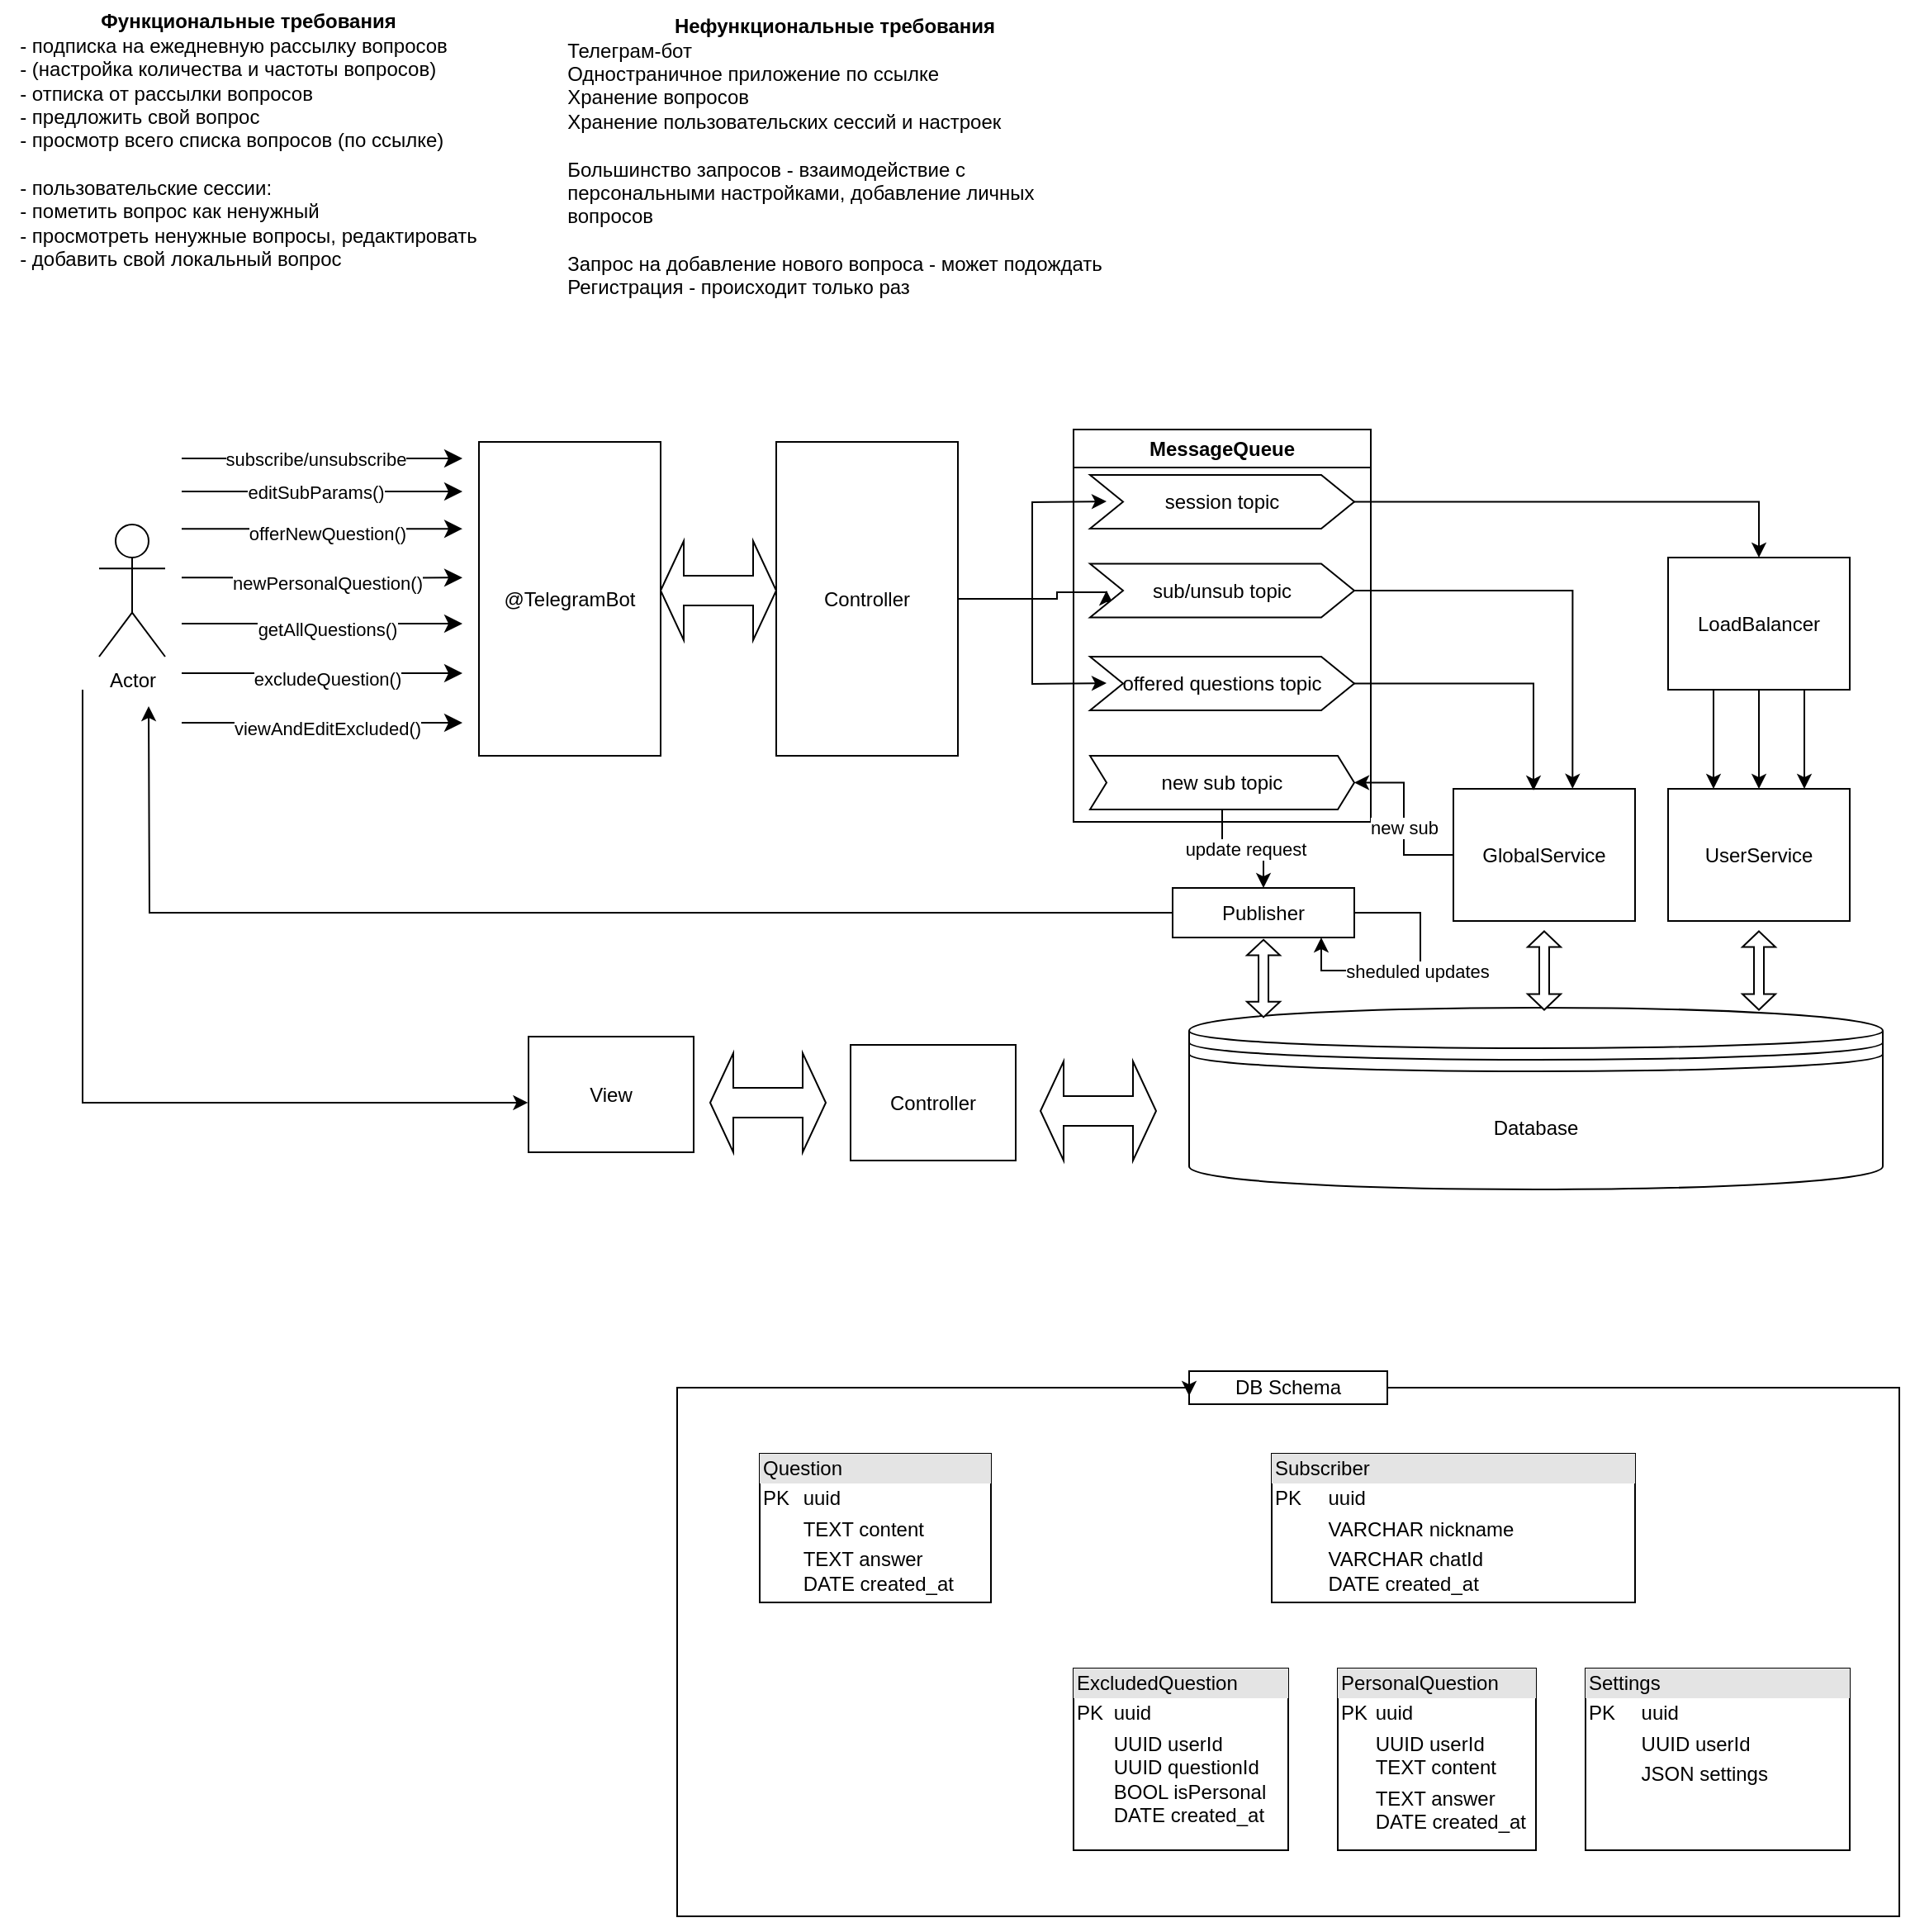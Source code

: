 <mxfile version="24.7.10">
  <diagram name="Страница — 1" id="NHzT-cjriv-6d1ryG_HA">
    <mxGraphModel dx="1235" dy="665" grid="1" gridSize="10" guides="1" tooltips="1" connect="1" arrows="1" fold="1" page="1" pageScale="1" pageWidth="1169" pageHeight="827" math="0" shadow="0">
      <root>
        <mxCell id="0" />
        <mxCell id="1" parent="0" />
        <mxCell id="unwX76k_dKx1Uzxo_52H-95" value="Database" style="shape=datastore;whiteSpace=wrap;html=1;" vertex="1" parent="1">
          <mxGeometry x="720" y="620" width="420" height="110" as="geometry" />
        </mxCell>
        <mxCell id="unwX76k_dKx1Uzxo_52H-1" value="&lt;b&gt;Функциональные требования&lt;/b&gt;&lt;div style=&quot;text-align: left;&quot;&gt;- подписка на ежедневную рассылку вопросов&lt;/div&gt;&lt;div style=&quot;text-align: left;&quot;&gt;- (настройка количества и частоты вопросов)&lt;/div&gt;&lt;div style=&quot;text-align: left;&quot;&gt;- отписка от рассылки вопросов&lt;/div&gt;&lt;div style=&quot;text-align: left;&quot;&gt;- предложить свой вопрос&lt;/div&gt;&lt;div style=&quot;text-align: left;&quot;&gt;- просмотр всего списка вопросов (по ссылке)&lt;/div&gt;&lt;div style=&quot;text-align: left;&quot;&gt;&lt;br&gt;&lt;/div&gt;&lt;div style=&quot;text-align: left;&quot;&gt;- пользовательские сессии:&lt;/div&gt;&lt;div style=&quot;text-align: left;&quot;&gt;- пометить вопрос как ненужный&lt;/div&gt;&lt;div style=&quot;text-align: left;&quot;&gt;- просмотреть ненужные вопросы, редактировать&lt;/div&gt;&lt;div style=&quot;text-align: left;&quot;&gt;- добавить свой локальный вопрос&lt;/div&gt;" style="text;html=1;align=center;verticalAlign=middle;resizable=0;points=[];autosize=1;strokeColor=none;fillColor=none;" vertex="1" parent="1">
          <mxGeometry y="10" width="300" height="170" as="geometry" />
        </mxCell>
        <mxCell id="unwX76k_dKx1Uzxo_52H-2" value="&lt;b&gt;Нефункциональные требования&lt;/b&gt;&lt;div style=&quot;text-align: left;&quot;&gt;Телеграм-бот&lt;/div&gt;&lt;div style=&quot;text-align: left;&quot;&gt;Одностраничное приложение по ссылке&lt;/div&gt;&lt;div style=&quot;text-align: left;&quot;&gt;Хранение вопросов&lt;/div&gt;&lt;div style=&quot;text-align: left;&quot;&gt;Хранение пользовательских сессий и настроек&lt;/div&gt;&lt;div style=&quot;text-align: left;&quot;&gt;&lt;br&gt;&lt;/div&gt;&lt;div style=&quot;text-align: left;&quot;&gt;Большинство запросов - взаимодействие с&lt;/div&gt;&lt;div style=&quot;text-align: left;&quot;&gt;персональными настройками, добавление личных&lt;/div&gt;&lt;div style=&quot;text-align: left;&quot;&gt;вопросов&lt;/div&gt;&lt;div style=&quot;text-align: left;&quot;&gt;&lt;br&gt;&lt;/div&gt;&lt;div style=&quot;text-align: left;&quot;&gt;Запрос на добавление нового вопроса - может подождать&lt;/div&gt;&lt;div style=&quot;text-align: left;&quot;&gt;Регистрация - происходит только раз&lt;/div&gt;" style="text;html=1;align=center;verticalAlign=middle;resizable=0;points=[];autosize=1;strokeColor=none;fillColor=none;" vertex="1" parent="1">
          <mxGeometry x="330" y="10" width="350" height="190" as="geometry" />
        </mxCell>
        <mxCell id="unwX76k_dKx1Uzxo_52H-58" style="edgeStyle=orthogonalEdgeStyle;rounded=0;orthogonalLoop=1;jettySize=auto;html=1;entryX=-0.003;entryY=0.571;entryDx=0;entryDy=0;entryPerimeter=0;" edge="1" parent="1" target="unwX76k_dKx1Uzxo_52H-56">
          <mxGeometry relative="1" as="geometry">
            <mxPoint x="50" y="427.5" as="sourcePoint" />
            <Array as="points">
              <mxPoint x="50" y="677.5" />
            </Array>
          </mxGeometry>
        </mxCell>
        <mxCell id="unwX76k_dKx1Uzxo_52H-3" value="Actor" style="shape=umlActor;verticalLabelPosition=bottom;verticalAlign=top;html=1;" vertex="1" parent="1">
          <mxGeometry x="60" y="327.5" width="40" height="80" as="geometry" />
        </mxCell>
        <mxCell id="unwX76k_dKx1Uzxo_52H-6" value="@TelegramBot" style="html=1;whiteSpace=wrap;" vertex="1" parent="1">
          <mxGeometry x="290" y="277.5" width="110" height="190" as="geometry" />
        </mxCell>
        <mxCell id="unwX76k_dKx1Uzxo_52H-8" value="" style="edgeStyle=segmentEdgeStyle;endArrow=classic;html=1;curved=0;rounded=0;endSize=8;startSize=8;" edge="1" parent="1">
          <mxGeometry width="50" height="50" relative="1" as="geometry">
            <mxPoint x="110" y="307.5" as="sourcePoint" />
            <mxPoint x="280" y="307.5" as="targetPoint" />
            <Array as="points">
              <mxPoint x="250" y="307.5" />
            </Array>
          </mxGeometry>
        </mxCell>
        <mxCell id="unwX76k_dKx1Uzxo_52H-9" value="editSubParams()" style="edgeLabel;html=1;align=center;verticalAlign=middle;resizable=0;points=[];" vertex="1" connectable="0" parent="unwX76k_dKx1Uzxo_52H-8">
          <mxGeometry x="0.031" y="-3" relative="1" as="geometry">
            <mxPoint x="-7" y="-3" as="offset" />
          </mxGeometry>
        </mxCell>
        <mxCell id="unwX76k_dKx1Uzxo_52H-10" value="" style="edgeStyle=segmentEdgeStyle;endArrow=classic;html=1;curved=0;rounded=0;endSize=8;startSize=8;" edge="1" parent="1">
          <mxGeometry width="50" height="50" relative="1" as="geometry">
            <mxPoint x="110" y="330.08" as="sourcePoint" />
            <mxPoint x="280" y="330.08" as="targetPoint" />
            <Array as="points">
              <mxPoint x="250" y="330.08" />
            </Array>
          </mxGeometry>
        </mxCell>
        <mxCell id="unwX76k_dKx1Uzxo_52H-11" value="offerNewQuestion()" style="edgeLabel;html=1;align=center;verticalAlign=middle;resizable=0;points=[];" vertex="1" connectable="0" parent="unwX76k_dKx1Uzxo_52H-10">
          <mxGeometry x="0.031" y="-3" relative="1" as="geometry">
            <mxPoint as="offset" />
          </mxGeometry>
        </mxCell>
        <mxCell id="unwX76k_dKx1Uzxo_52H-12" value="" style="edgeStyle=segmentEdgeStyle;endArrow=classic;html=1;curved=0;rounded=0;endSize=8;startSize=8;" edge="1" parent="1">
          <mxGeometry width="50" height="50" relative="1" as="geometry">
            <mxPoint x="110" y="359.67" as="sourcePoint" />
            <mxPoint x="280" y="359.67" as="targetPoint" />
            <Array as="points">
              <mxPoint x="250" y="359.67" />
            </Array>
          </mxGeometry>
        </mxCell>
        <mxCell id="unwX76k_dKx1Uzxo_52H-13" value="newPersonalQuestion()" style="edgeLabel;html=1;align=center;verticalAlign=middle;resizable=0;points=[];" vertex="1" connectable="0" parent="unwX76k_dKx1Uzxo_52H-12">
          <mxGeometry x="0.031" y="-3" relative="1" as="geometry">
            <mxPoint as="offset" />
          </mxGeometry>
        </mxCell>
        <mxCell id="unwX76k_dKx1Uzxo_52H-14" value="" style="edgeStyle=segmentEdgeStyle;endArrow=classic;html=1;curved=0;rounded=0;endSize=8;startSize=8;" edge="1" parent="1">
          <mxGeometry width="50" height="50" relative="1" as="geometry">
            <mxPoint x="110" y="387.5" as="sourcePoint" />
            <mxPoint x="280" y="387.5" as="targetPoint" />
            <Array as="points">
              <mxPoint x="250" y="387.5" />
            </Array>
          </mxGeometry>
        </mxCell>
        <mxCell id="unwX76k_dKx1Uzxo_52H-15" value="getAllQuestions()" style="edgeLabel;html=1;align=center;verticalAlign=middle;resizable=0;points=[];" vertex="1" connectable="0" parent="unwX76k_dKx1Uzxo_52H-14">
          <mxGeometry x="0.031" y="-3" relative="1" as="geometry">
            <mxPoint as="offset" />
          </mxGeometry>
        </mxCell>
        <mxCell id="unwX76k_dKx1Uzxo_52H-16" value="" style="edgeStyle=segmentEdgeStyle;endArrow=classic;html=1;curved=0;rounded=0;endSize=8;startSize=8;" edge="1" parent="1">
          <mxGeometry width="50" height="50" relative="1" as="geometry">
            <mxPoint x="110" y="417.5" as="sourcePoint" />
            <mxPoint x="280" y="417.5" as="targetPoint" />
            <Array as="points">
              <mxPoint x="250" y="417.5" />
            </Array>
          </mxGeometry>
        </mxCell>
        <mxCell id="unwX76k_dKx1Uzxo_52H-17" value="excludeQuestion()" style="edgeLabel;html=1;align=center;verticalAlign=middle;resizable=0;points=[];" vertex="1" connectable="0" parent="unwX76k_dKx1Uzxo_52H-16">
          <mxGeometry x="0.031" y="-3" relative="1" as="geometry">
            <mxPoint as="offset" />
          </mxGeometry>
        </mxCell>
        <mxCell id="unwX76k_dKx1Uzxo_52H-19" value="" style="edgeStyle=segmentEdgeStyle;endArrow=classic;html=1;curved=0;rounded=0;endSize=8;startSize=8;" edge="1" parent="1">
          <mxGeometry width="50" height="50" relative="1" as="geometry">
            <mxPoint x="110" y="447.5" as="sourcePoint" />
            <mxPoint x="280" y="447.5" as="targetPoint" />
            <Array as="points">
              <mxPoint x="250" y="447.5" />
            </Array>
          </mxGeometry>
        </mxCell>
        <mxCell id="unwX76k_dKx1Uzxo_52H-20" value="viewAndEditExcluded()" style="edgeLabel;html=1;align=center;verticalAlign=middle;resizable=0;points=[];" vertex="1" connectable="0" parent="unwX76k_dKx1Uzxo_52H-19">
          <mxGeometry x="0.031" y="-3" relative="1" as="geometry">
            <mxPoint as="offset" />
          </mxGeometry>
        </mxCell>
        <mxCell id="unwX76k_dKx1Uzxo_52H-81" style="edgeStyle=orthogonalEdgeStyle;rounded=0;orthogonalLoop=1;jettySize=auto;html=1;exitX=1;exitY=0.5;exitDx=0;exitDy=0;" edge="1" parent="1" source="unwX76k_dKx1Uzxo_52H-21">
          <mxGeometry relative="1" as="geometry">
            <mxPoint x="670" y="313.5" as="targetPoint" />
          </mxGeometry>
        </mxCell>
        <mxCell id="unwX76k_dKx1Uzxo_52H-82" style="edgeStyle=orthogonalEdgeStyle;rounded=0;orthogonalLoop=1;jettySize=auto;html=1;exitX=1;exitY=0.5;exitDx=0;exitDy=0;" edge="1" parent="1" source="unwX76k_dKx1Uzxo_52H-21">
          <mxGeometry relative="1" as="geometry">
            <mxPoint x="670" y="367.5" as="targetPoint" />
            <Array as="points">
              <mxPoint x="640" y="372.5" />
              <mxPoint x="640" y="368.5" />
              <mxPoint x="670" y="368.5" />
            </Array>
          </mxGeometry>
        </mxCell>
        <mxCell id="unwX76k_dKx1Uzxo_52H-83" style="edgeStyle=orthogonalEdgeStyle;rounded=0;orthogonalLoop=1;jettySize=auto;html=1;exitX=1;exitY=0.5;exitDx=0;exitDy=0;" edge="1" parent="1" source="unwX76k_dKx1Uzxo_52H-21">
          <mxGeometry relative="1" as="geometry">
            <mxPoint x="670" y="423.5" as="targetPoint" />
          </mxGeometry>
        </mxCell>
        <mxCell id="unwX76k_dKx1Uzxo_52H-21" value="Controller" style="html=1;whiteSpace=wrap;" vertex="1" parent="1">
          <mxGeometry x="470" y="277.5" width="110" height="190" as="geometry" />
        </mxCell>
        <mxCell id="unwX76k_dKx1Uzxo_52H-22" value="" style="shape=doubleArrow;whiteSpace=wrap;html=1;" vertex="1" parent="1">
          <mxGeometry x="400" y="337.5" width="70" height="60" as="geometry" />
        </mxCell>
        <mxCell id="unwX76k_dKx1Uzxo_52H-26" value="" style="edgeStyle=segmentEdgeStyle;endArrow=classic;html=1;curved=0;rounded=0;endSize=8;startSize=8;" edge="1" parent="1">
          <mxGeometry width="50" height="50" relative="1" as="geometry">
            <mxPoint x="110" y="287.5" as="sourcePoint" />
            <mxPoint x="280" y="287.5" as="targetPoint" />
            <Array as="points">
              <mxPoint x="250" y="287.5" />
            </Array>
          </mxGeometry>
        </mxCell>
        <mxCell id="unwX76k_dKx1Uzxo_52H-27" value="subscribe/unsubscribe" style="edgeLabel;html=1;align=center;verticalAlign=middle;resizable=0;points=[];" vertex="1" connectable="0" parent="unwX76k_dKx1Uzxo_52H-26">
          <mxGeometry x="0.031" y="-3" relative="1" as="geometry">
            <mxPoint x="-7" y="-3" as="offset" />
          </mxGeometry>
        </mxCell>
        <mxCell id="unwX76k_dKx1Uzxo_52H-33" value="MessageQueue" style="swimlane;whiteSpace=wrap;html=1;" vertex="1" parent="1">
          <mxGeometry x="650" y="270" width="180" height="237.5" as="geometry">
            <mxRectangle x="620" y="170" width="130" height="30" as="alternateBounds" />
          </mxGeometry>
        </mxCell>
        <mxCell id="unwX76k_dKx1Uzxo_52H-36" value="session topic" style="shape=step;perimeter=stepPerimeter;whiteSpace=wrap;html=1;fixedSize=1;" vertex="1" parent="unwX76k_dKx1Uzxo_52H-33">
          <mxGeometry x="10" y="27.5" width="160" height="32.5" as="geometry" />
        </mxCell>
        <mxCell id="unwX76k_dKx1Uzxo_52H-37" value="sub/unsub topic" style="shape=step;perimeter=stepPerimeter;whiteSpace=wrap;html=1;fixedSize=1;" vertex="1" parent="unwX76k_dKx1Uzxo_52H-33">
          <mxGeometry x="10" y="81.25" width="160" height="32.5" as="geometry" />
        </mxCell>
        <mxCell id="unwX76k_dKx1Uzxo_52H-38" value="offered questions topic" style="shape=step;perimeter=stepPerimeter;whiteSpace=wrap;html=1;fixedSize=1;" vertex="1" parent="unwX76k_dKx1Uzxo_52H-33">
          <mxGeometry x="10" y="137.5" width="160" height="32.5" as="geometry" />
        </mxCell>
        <mxCell id="unwX76k_dKx1Uzxo_52H-66" value="new sub topic" style="shape=step;perimeter=stepPerimeter;whiteSpace=wrap;html=1;fixedSize=1;size=10;" vertex="1" parent="unwX76k_dKx1Uzxo_52H-33">
          <mxGeometry x="10" y="197.5" width="160" height="32.5" as="geometry" />
        </mxCell>
        <mxCell id="unwX76k_dKx1Uzxo_52H-69" style="edgeStyle=orthogonalEdgeStyle;rounded=0;orthogonalLoop=1;jettySize=auto;html=1;exitX=0;exitY=0.5;exitDx=0;exitDy=0;entryX=1;entryY=0.5;entryDx=0;entryDy=0;" edge="1" parent="1" source="unwX76k_dKx1Uzxo_52H-43" target="unwX76k_dKx1Uzxo_52H-66">
          <mxGeometry relative="1" as="geometry" />
        </mxCell>
        <mxCell id="unwX76k_dKx1Uzxo_52H-85" value="new sub" style="edgeLabel;html=1;align=center;verticalAlign=middle;resizable=0;points=[];" vertex="1" connectable="0" parent="unwX76k_dKx1Uzxo_52H-69">
          <mxGeometry x="-0.09" relative="1" as="geometry">
            <mxPoint as="offset" />
          </mxGeometry>
        </mxCell>
        <mxCell id="unwX76k_dKx1Uzxo_52H-43" value="GlobalService" style="html=1;whiteSpace=wrap;" vertex="1" parent="1">
          <mxGeometry x="880" y="487.5" width="110" height="80" as="geometry" />
        </mxCell>
        <mxCell id="unwX76k_dKx1Uzxo_52H-44" style="edgeStyle=orthogonalEdgeStyle;rounded=0;orthogonalLoop=1;jettySize=auto;html=1;exitX=1;exitY=0.5;exitDx=0;exitDy=0;entryX=0.656;entryY=-0.001;entryDx=0;entryDy=0;entryPerimeter=0;" edge="1" parent="1" source="unwX76k_dKx1Uzxo_52H-37" target="unwX76k_dKx1Uzxo_52H-43">
          <mxGeometry relative="1" as="geometry">
            <mxPoint x="892" y="487.5" as="targetPoint" />
          </mxGeometry>
        </mxCell>
        <mxCell id="unwX76k_dKx1Uzxo_52H-42" style="edgeStyle=orthogonalEdgeStyle;rounded=0;orthogonalLoop=1;jettySize=auto;html=1;exitX=1;exitY=0.5;exitDx=0;exitDy=0;entryX=0.441;entryY=0.013;entryDx=0;entryDy=0;entryPerimeter=0;" edge="1" parent="1" source="unwX76k_dKx1Uzxo_52H-38" target="unwX76k_dKx1Uzxo_52H-43">
          <mxGeometry relative="1" as="geometry">
            <mxPoint x="870" y="497.5" as="targetPoint" />
          </mxGeometry>
        </mxCell>
        <mxCell id="unwX76k_dKx1Uzxo_52H-51" style="edgeStyle=orthogonalEdgeStyle;rounded=0;orthogonalLoop=1;jettySize=auto;html=1;exitX=0.25;exitY=1;exitDx=0;exitDy=0;entryX=0.25;entryY=0;entryDx=0;entryDy=0;" edge="1" parent="1" source="unwX76k_dKx1Uzxo_52H-45" target="unwX76k_dKx1Uzxo_52H-48">
          <mxGeometry relative="1" as="geometry" />
        </mxCell>
        <mxCell id="unwX76k_dKx1Uzxo_52H-52" style="edgeStyle=orthogonalEdgeStyle;rounded=0;orthogonalLoop=1;jettySize=auto;html=1;exitX=0.5;exitY=1;exitDx=0;exitDy=0;entryX=0.5;entryY=0;entryDx=0;entryDy=0;" edge="1" parent="1" source="unwX76k_dKx1Uzxo_52H-45" target="unwX76k_dKx1Uzxo_52H-48">
          <mxGeometry relative="1" as="geometry" />
        </mxCell>
        <mxCell id="unwX76k_dKx1Uzxo_52H-53" style="edgeStyle=orthogonalEdgeStyle;rounded=0;orthogonalLoop=1;jettySize=auto;html=1;exitX=0.75;exitY=1;exitDx=0;exitDy=0;entryX=0.75;entryY=0;entryDx=0;entryDy=0;" edge="1" parent="1" source="unwX76k_dKx1Uzxo_52H-45" target="unwX76k_dKx1Uzxo_52H-48">
          <mxGeometry relative="1" as="geometry" />
        </mxCell>
        <mxCell id="unwX76k_dKx1Uzxo_52H-45" value="LoadBalancer" style="html=1;whiteSpace=wrap;" vertex="1" parent="1">
          <mxGeometry x="1010" y="347.5" width="110" height="80" as="geometry" />
        </mxCell>
        <mxCell id="unwX76k_dKx1Uzxo_52H-46" style="edgeStyle=orthogonalEdgeStyle;rounded=0;orthogonalLoop=1;jettySize=auto;html=1;exitX=1;exitY=0.5;exitDx=0;exitDy=0;entryX=0.5;entryY=0;entryDx=0;entryDy=0;" edge="1" parent="1" source="unwX76k_dKx1Uzxo_52H-36" target="unwX76k_dKx1Uzxo_52H-45">
          <mxGeometry relative="1" as="geometry" />
        </mxCell>
        <mxCell id="unwX76k_dKx1Uzxo_52H-48" value="UserService" style="html=1;whiteSpace=wrap;" vertex="1" parent="1">
          <mxGeometry x="1010" y="487.5" width="110" height="80" as="geometry" />
        </mxCell>
        <mxCell id="unwX76k_dKx1Uzxo_52H-56" value="View" style="html=1;whiteSpace=wrap;" vertex="1" parent="1">
          <mxGeometry x="320" y="637.5" width="100" height="70" as="geometry" />
        </mxCell>
        <mxCell id="unwX76k_dKx1Uzxo_52H-57" value="" style="shape=doubleArrow;whiteSpace=wrap;html=1;" vertex="1" parent="1">
          <mxGeometry x="630" y="652.5" width="70" height="60" as="geometry" />
        </mxCell>
        <mxCell id="unwX76k_dKx1Uzxo_52H-59" value="Controller" style="html=1;whiteSpace=wrap;" vertex="1" parent="1">
          <mxGeometry x="515" y="642.5" width="100" height="70" as="geometry" />
        </mxCell>
        <mxCell id="unwX76k_dKx1Uzxo_52H-60" value="" style="shape=doubleArrow;whiteSpace=wrap;html=1;" vertex="1" parent="1">
          <mxGeometry x="430" y="647.5" width="70" height="60" as="geometry" />
        </mxCell>
        <mxCell id="unwX76k_dKx1Uzxo_52H-76" style="edgeStyle=orthogonalEdgeStyle;rounded=0;orthogonalLoop=1;jettySize=auto;html=1;" edge="1" parent="1" source="unwX76k_dKx1Uzxo_52H-70">
          <mxGeometry relative="1" as="geometry">
            <mxPoint x="90" y="437.5" as="targetPoint" />
          </mxGeometry>
        </mxCell>
        <mxCell id="unwX76k_dKx1Uzxo_52H-70" value="Publisher" style="html=1;whiteSpace=wrap;" vertex="1" parent="1">
          <mxGeometry x="710" y="547.5" width="110" height="30" as="geometry" />
        </mxCell>
        <mxCell id="unwX76k_dKx1Uzxo_52H-75" value="" style="shape=doubleArrow;whiteSpace=wrap;html=1;rotation=90;" vertex="1" parent="1">
          <mxGeometry x="741.62" y="592.29" width="46.79" height="20" as="geometry" />
        </mxCell>
        <mxCell id="unwX76k_dKx1Uzxo_52H-77" style="edgeStyle=orthogonalEdgeStyle;rounded=0;orthogonalLoop=1;jettySize=auto;html=1;entryX=0.5;entryY=0;entryDx=0;entryDy=0;" edge="1" parent="1" source="unwX76k_dKx1Uzxo_52H-66" target="unwX76k_dKx1Uzxo_52H-70">
          <mxGeometry relative="1" as="geometry" />
        </mxCell>
        <mxCell id="unwX76k_dKx1Uzxo_52H-86" value="update request" style="edgeLabel;html=1;align=center;verticalAlign=middle;resizable=0;points=[];" vertex="1" connectable="0" parent="unwX76k_dKx1Uzxo_52H-77">
          <mxGeometry x="0.039" relative="1" as="geometry">
            <mxPoint as="offset" />
          </mxGeometry>
        </mxCell>
        <mxCell id="unwX76k_dKx1Uzxo_52H-79" value="" style="shape=doubleArrow;whiteSpace=wrap;html=1;rotation=90;" vertex="1" parent="1">
          <mxGeometry x="911.25" y="587.5" width="47.5" height="20" as="geometry" />
        </mxCell>
        <mxCell id="unwX76k_dKx1Uzxo_52H-80" value="" style="shape=doubleArrow;whiteSpace=wrap;html=1;rotation=90;" vertex="1" parent="1">
          <mxGeometry x="1041.25" y="587.5" width="47.5" height="20" as="geometry" />
        </mxCell>
        <mxCell id="unwX76k_dKx1Uzxo_52H-84" value="sheduled updates" style="edgeStyle=orthogonalEdgeStyle;rounded=0;orthogonalLoop=1;jettySize=auto;html=1;exitX=1;exitY=0.5;exitDx=0;exitDy=0;entryX=0.818;entryY=1;entryDx=0;entryDy=0;entryPerimeter=0;" edge="1" parent="1" source="unwX76k_dKx1Uzxo_52H-70" target="unwX76k_dKx1Uzxo_52H-70">
          <mxGeometry relative="1" as="geometry">
            <Array as="points">
              <mxPoint x="860" y="562.5" />
              <mxPoint x="860" y="597.5" />
              <mxPoint x="800" y="597.5" />
            </Array>
          </mxGeometry>
        </mxCell>
        <mxCell id="unwX76k_dKx1Uzxo_52H-87" value="&lt;div style=&quot;box-sizing:border-box;width:100%;background:#e4e4e4;padding:2px;&quot;&gt;Question&lt;/div&gt;&lt;table style=&quot;width:100%;font-size:1em;&quot; cellpadding=&quot;2&quot; cellspacing=&quot;0&quot;&gt;&lt;tbody&gt;&lt;tr&gt;&lt;td&gt;PK&lt;/td&gt;&lt;td&gt;uuid&lt;/td&gt;&lt;/tr&gt;&lt;tr&gt;&lt;td&gt;&lt;br&gt;&lt;/td&gt;&lt;td&gt;TEXT content&lt;/td&gt;&lt;/tr&gt;&lt;tr&gt;&lt;td&gt;&lt;/td&gt;&lt;td&gt;TEXT answer&lt;br&gt;DATE created_at&lt;br&gt;&lt;/td&gt;&lt;/tr&gt;&lt;/tbody&gt;&lt;/table&gt;" style="verticalAlign=top;align=left;overflow=fill;html=1;whiteSpace=wrap;" vertex="1" parent="1">
          <mxGeometry x="460" y="890" width="140" height="90" as="geometry" />
        </mxCell>
        <mxCell id="unwX76k_dKx1Uzxo_52H-88" value="&lt;div style=&quot;box-sizing:border-box;width:100%;background:#e4e4e4;padding:2px;&quot;&gt;Subscriber&lt;/div&gt;&lt;table style=&quot;width:100%;font-size:1em;&quot; cellpadding=&quot;2&quot; cellspacing=&quot;0&quot;&gt;&lt;tbody&gt;&lt;tr&gt;&lt;td&gt;PK&lt;/td&gt;&lt;td&gt;uuid&lt;/td&gt;&lt;/tr&gt;&lt;tr&gt;&lt;td&gt;&lt;br&gt;&lt;/td&gt;&lt;td&gt;VARCHAR nickname&lt;/td&gt;&lt;/tr&gt;&lt;tr&gt;&lt;td&gt;&lt;/td&gt;&lt;td&gt;VARCHAR chatId&lt;br&gt;DATE created_at&lt;/td&gt;&lt;/tr&gt;&lt;/tbody&gt;&lt;/table&gt;" style="verticalAlign=top;align=left;overflow=fill;html=1;whiteSpace=wrap;" vertex="1" parent="1">
          <mxGeometry x="770" y="890" width="220" height="90" as="geometry" />
        </mxCell>
        <mxCell id="unwX76k_dKx1Uzxo_52H-89" value="&lt;div style=&quot;box-sizing:border-box;width:100%;background:#e4e4e4;padding:2px;&quot;&gt;Settings&lt;/div&gt;&lt;table style=&quot;width:100%;font-size:1em;&quot; cellpadding=&quot;2&quot; cellspacing=&quot;0&quot;&gt;&lt;tbody&gt;&lt;tr&gt;&lt;td&gt;PK&lt;/td&gt;&lt;td&gt;uuid&lt;/td&gt;&lt;/tr&gt;&lt;tr&gt;&lt;td&gt;&lt;br&gt;&lt;/td&gt;&lt;td&gt;UUID userId&lt;/td&gt;&lt;/tr&gt;&lt;tr&gt;&lt;td&gt;&lt;br&gt;&lt;/td&gt;&lt;td&gt;JSON settings&lt;/td&gt;&lt;/tr&gt;&lt;/tbody&gt;&lt;/table&gt;" style="verticalAlign=top;align=left;overflow=fill;html=1;whiteSpace=wrap;" vertex="1" parent="1">
          <mxGeometry x="960" y="1020" width="160" height="110" as="geometry" />
        </mxCell>
        <mxCell id="unwX76k_dKx1Uzxo_52H-92" value="&lt;div style=&quot;box-sizing:border-box;width:100%;background:#e4e4e4;padding:2px;&quot;&gt;PersonalQuestion&lt;/div&gt;&lt;table style=&quot;width:100%;font-size:1em;&quot; cellpadding=&quot;2&quot; cellspacing=&quot;0&quot;&gt;&lt;tbody&gt;&lt;tr&gt;&lt;td&gt;PK&lt;/td&gt;&lt;td&gt;uuid&lt;/td&gt;&lt;/tr&gt;&lt;tr&gt;&lt;td&gt;&lt;br&gt;&lt;/td&gt;&lt;td&gt;UUID userId&lt;br&gt;TEXT content&lt;/td&gt;&lt;/tr&gt;&lt;tr&gt;&lt;td&gt;&lt;/td&gt;&lt;td&gt;TEXT answer&lt;br&gt;DATE created_at&lt;br&gt;&lt;/td&gt;&lt;/tr&gt;&lt;/tbody&gt;&lt;/table&gt;" style="verticalAlign=top;align=left;overflow=fill;html=1;whiteSpace=wrap;" vertex="1" parent="1">
          <mxGeometry x="810" y="1020" width="120" height="110" as="geometry" />
        </mxCell>
        <mxCell id="unwX76k_dKx1Uzxo_52H-93" value="&lt;div style=&quot;box-sizing:border-box;width:100%;background:#e4e4e4;padding:2px;&quot;&gt;ExcludedQuestion&lt;/div&gt;&lt;table style=&quot;width:100%;font-size:1em;&quot; cellpadding=&quot;2&quot; cellspacing=&quot;0&quot;&gt;&lt;tbody&gt;&lt;tr&gt;&lt;td&gt;PK&lt;/td&gt;&lt;td&gt;uuid&lt;/td&gt;&lt;/tr&gt;&lt;tr&gt;&lt;td&gt;&lt;br&gt;&lt;/td&gt;&lt;td&gt;UUID userId&lt;br&gt;UUID questionId&lt;br&gt;BOOL isPersonal&lt;br&gt;DATE created_at&lt;br&gt;&lt;/td&gt;&lt;/tr&gt;&lt;/tbody&gt;&lt;/table&gt;" style="verticalAlign=top;align=left;overflow=fill;html=1;whiteSpace=wrap;" vertex="1" parent="1">
          <mxGeometry x="650" y="1020" width="130" height="110" as="geometry" />
        </mxCell>
        <mxCell id="unwX76k_dKx1Uzxo_52H-96" value="DB Schema" style="whiteSpace=wrap;html=1;" vertex="1" parent="1">
          <mxGeometry x="720" y="840" width="120" height="20" as="geometry" />
        </mxCell>
        <mxCell id="unwX76k_dKx1Uzxo_52H-97" style="edgeStyle=orthogonalEdgeStyle;rounded=0;orthogonalLoop=1;jettySize=auto;html=1;entryX=0;entryY=0.75;entryDx=0;entryDy=0;" edge="1" parent="1" source="unwX76k_dKx1Uzxo_52H-96" target="unwX76k_dKx1Uzxo_52H-96">
          <mxGeometry relative="1" as="geometry">
            <Array as="points">
              <mxPoint x="1150" y="850" />
              <mxPoint x="1150" y="1170" />
              <mxPoint x="410" y="1170" />
              <mxPoint x="410" y="850" />
              <mxPoint x="720" y="850" />
            </Array>
          </mxGeometry>
        </mxCell>
      </root>
    </mxGraphModel>
  </diagram>
</mxfile>
